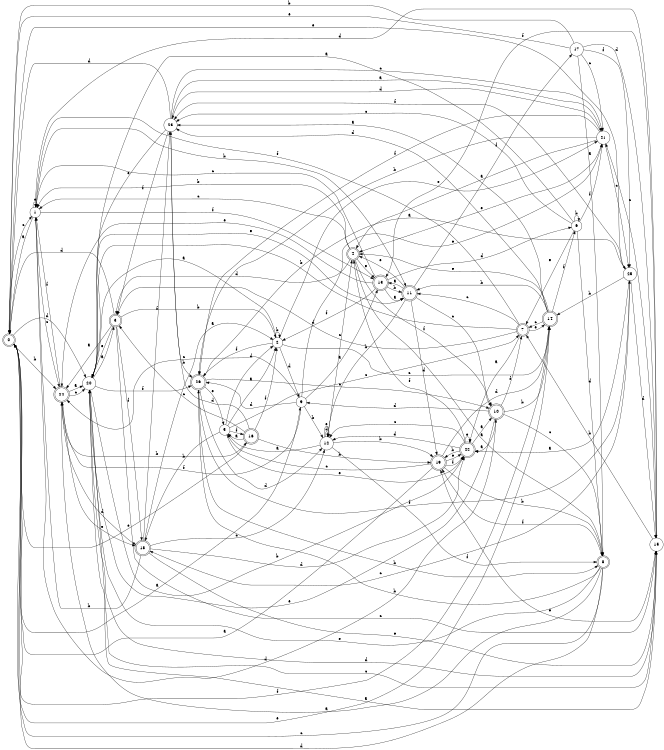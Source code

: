 digraph n22_2 {
__start0 [label="" shape="none"];

rankdir=LR;
size="8,5";

s0 [style="rounded,filled", color="black", fillcolor="white" shape="doublecircle", label="0"];
s1 [style="filled", color="black", fillcolor="white" shape="circle", label="1"];
s2 [style="filled", color="black", fillcolor="white" shape="circle", label="2"];
s3 [style="rounded,filled", color="black", fillcolor="white" shape="doublecircle", label="3"];
s4 [style="rounded,filled", color="black", fillcolor="white" shape="doublecircle", label="4"];
s5 [style="filled", color="black", fillcolor="white" shape="circle", label="5"];
s6 [style="filled", color="black", fillcolor="white" shape="circle", label="6"];
s7 [style="rounded,filled", color="black", fillcolor="white" shape="doublecircle", label="7"];
s8 [style="rounded,filled", color="black", fillcolor="white" shape="doublecircle", label="8"];
s9 [style="filled", color="black", fillcolor="white" shape="circle", label="9"];
s10 [style="rounded,filled", color="black", fillcolor="white" shape="doublecircle", label="10"];
s11 [style="rounded,filled", color="black", fillcolor="white" shape="doublecircle", label="11"];
s12 [style="filled", color="black", fillcolor="white" shape="circle", label="12"];
s13 [style="rounded,filled", color="black", fillcolor="white" shape="doublecircle", label="13"];
s14 [style="rounded,filled", color="black", fillcolor="white" shape="doublecircle", label="14"];
s15 [style="filled", color="black", fillcolor="white" shape="circle", label="15"];
s16 [style="rounded,filled", color="black", fillcolor="white" shape="doublecircle", label="16"];
s17 [style="filled", color="black", fillcolor="white" shape="circle", label="17"];
s18 [style="rounded,filled", color="black", fillcolor="white" shape="doublecircle", label="18"];
s19 [style="rounded,filled", color="black", fillcolor="white" shape="doublecircle", label="19"];
s20 [style="filled", color="black", fillcolor="white" shape="circle", label="20"];
s21 [style="filled", color="black", fillcolor="white" shape="circle", label="21"];
s22 [style="rounded,filled", color="black", fillcolor="white" shape="doublecircle", label="22"];
s23 [style="filled", color="black", fillcolor="white" shape="circle", label="23"];
s24 [style="rounded,filled", color="black", fillcolor="white" shape="doublecircle", label="24"];
s25 [style="filled", color="black", fillcolor="white" shape="circle", label="25"];
s26 [style="rounded,filled", color="black", fillcolor="white" shape="doublecircle", label="26"];
s0 -> s9 [label="a"];
s0 -> s24 [label="b"];
s0 -> s1 [label="c"];
s0 -> s20 [label="d"];
s0 -> s14 [label="e"];
s0 -> s14 [label="f"];
s1 -> s0 [label="a"];
s1 -> s11 [label="b"];
s1 -> s24 [label="c"];
s1 -> s10 [label="d"];
s1 -> s1 [label="e"];
s1 -> s13 [label="f"];
s2 -> s20 [label="a"];
s2 -> s2 [label="b"];
s2 -> s14 [label="c"];
s2 -> s9 [label="d"];
s2 -> s21 [label="e"];
s2 -> s26 [label="f"];
s3 -> s24 [label="a"];
s3 -> s2 [label="b"];
s3 -> s15 [label="c"];
s3 -> s0 [label="d"];
s3 -> s20 [label="e"];
s3 -> s18 [label="f"];
s4 -> s8 [label="a"];
s4 -> s1 [label="b"];
s4 -> s1 [label="c"];
s4 -> s3 [label="d"];
s4 -> s13 [label="e"];
s4 -> s10 [label="f"];
s5 -> s2 [label="a"];
s5 -> s18 [label="b"];
s5 -> s7 [label="c"];
s5 -> s2 [label="d"];
s5 -> s22 [label="e"];
s5 -> s16 [label="f"];
s6 -> s20 [label="a"];
s6 -> s6 [label="b"];
s6 -> s23 [label="c"];
s6 -> s8 [label="d"];
s6 -> s7 [label="e"];
s6 -> s21 [label="f"];
s7 -> s22 [label="a"];
s7 -> s20 [label="b"];
s7 -> s11 [label="c"];
s7 -> s3 [label="d"];
s7 -> s14 [label="e"];
s7 -> s1 [label="f"];
s8 -> s24 [label="a"];
s8 -> s26 [label="b"];
s8 -> s0 [label="c"];
s8 -> s0 [label="d"];
s8 -> s20 [label="e"];
s8 -> s19 [label="f"];
s9 -> s13 [label="a"];
s9 -> s12 [label="b"];
s9 -> s24 [label="c"];
s9 -> s26 [label="d"];
s9 -> s21 [label="e"];
s9 -> s24 [label="f"];
s10 -> s22 [label="a"];
s10 -> s14 [label="b"];
s10 -> s8 [label="c"];
s10 -> s9 [label="d"];
s10 -> s20 [label="e"];
s10 -> s7 [label="f"];
s11 -> s13 [label="a"];
s11 -> s12 [label="b"];
s11 -> s10 [label="c"];
s11 -> s19 [label="d"];
s11 -> s4 [label="e"];
s11 -> s17 [label="f"];
s12 -> s5 [label="a"];
s12 -> s19 [label="b"];
s12 -> s4 [label="c"];
s12 -> s12 [label="d"];
s12 -> s12 [label="e"];
s12 -> s8 [label="f"];
s13 -> s11 [label="a"];
s13 -> s11 [label="b"];
s13 -> s1 [label="c"];
s13 -> s6 [label="d"];
s13 -> s24 [label="e"];
s13 -> s2 [label="f"];
s14 -> s23 [label="a"];
s14 -> s11 [label="b"];
s14 -> s7 [label="c"];
s14 -> s23 [label="d"];
s14 -> s4 [label="e"];
s14 -> s6 [label="f"];
s15 -> s20 [label="a"];
s15 -> s7 [label="b"];
s15 -> s21 [label="c"];
s15 -> s1 [label="d"];
s15 -> s19 [label="e"];
s15 -> s13 [label="f"];
s16 -> s5 [label="a"];
s16 -> s19 [label="b"];
s16 -> s3 [label="c"];
s16 -> s23 [label="d"];
s16 -> s0 [label="e"];
s16 -> s2 [label="f"];
s17 -> s8 [label="a"];
s17 -> s0 [label="b"];
s17 -> s21 [label="c"];
s17 -> s15 [label="d"];
s17 -> s0 [label="e"];
s17 -> s25 [label="f"];
s18 -> s2 [label="a"];
s18 -> s1 [label="b"];
s18 -> s12 [label="c"];
s18 -> s22 [label="d"];
s18 -> s15 [label="e"];
s18 -> s23 [label="f"];
s19 -> s0 [label="a"];
s19 -> s8 [label="b"];
s19 -> s5 [label="c"];
s19 -> s14 [label="d"];
s19 -> s22 [label="e"];
s19 -> s22 [label="f"];
s20 -> s3 [label="a"];
s20 -> s22 [label="b"];
s20 -> s15 [label="c"];
s20 -> s15 [label="d"];
s20 -> s11 [label="e"];
s20 -> s26 [label="f"];
s21 -> s4 [label="a"];
s21 -> s26 [label="b"];
s21 -> s25 [label="c"];
s21 -> s23 [label="d"];
s21 -> s4 [label="e"];
s21 -> s26 [label="f"];
s22 -> s10 [label="a"];
s22 -> s19 [label="b"];
s22 -> s12 [label="c"];
s22 -> s12 [label="d"];
s22 -> s22 [label="e"];
s22 -> s4 [label="f"];
s23 -> s21 [label="a"];
s23 -> s26 [label="b"];
s23 -> s21 [label="c"];
s23 -> s0 [label="d"];
s23 -> s20 [label="e"];
s23 -> s3 [label="f"];
s24 -> s20 [label="a"];
s24 -> s16 [label="b"];
s24 -> s20 [label="c"];
s24 -> s18 [label="d"];
s24 -> s18 [label="e"];
s24 -> s1 [label="f"];
s25 -> s22 [label="a"];
s25 -> s14 [label="b"];
s25 -> s18 [label="c"];
s25 -> s15 [label="d"];
s25 -> s0 [label="e"];
s25 -> s23 [label="f"];
s26 -> s25 [label="a"];
s26 -> s8 [label="b"];
s26 -> s10 [label="c"];
s26 -> s12 [label="d"];
s26 -> s5 [label="e"];
s26 -> s25 [label="f"];

}